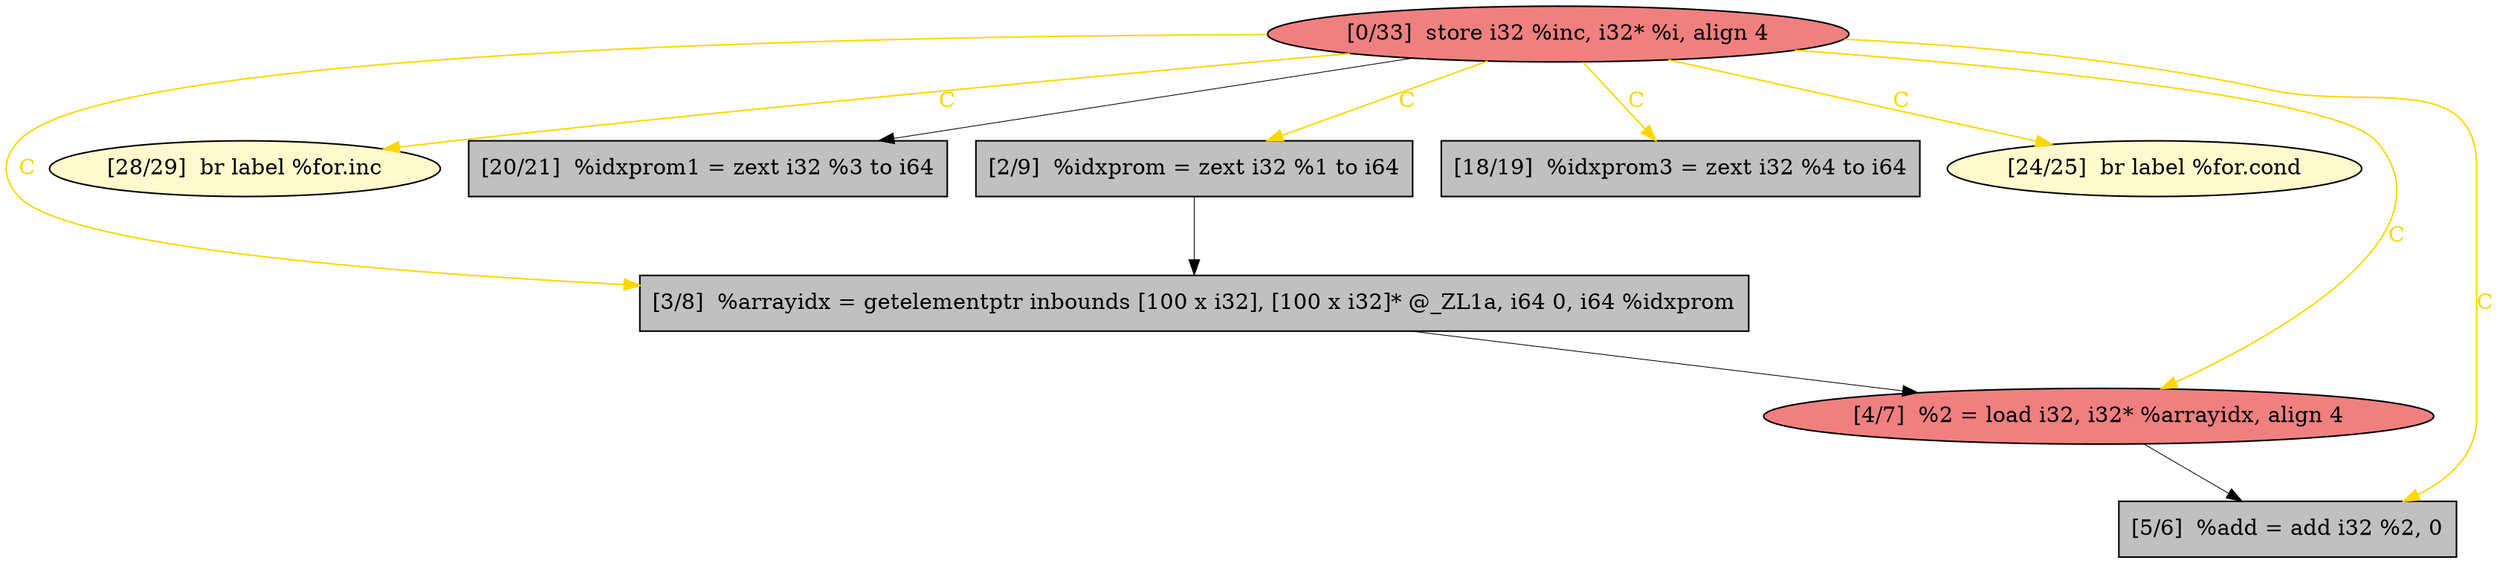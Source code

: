 
digraph G {


node562 [fillcolor=lightcoral,label="[0/33]  store i32 %inc, i32* %i, align 4",shape=ellipse,style=filled ]
node561 [fillcolor=grey,label="[3/8]  %arrayidx = getelementptr inbounds [100 x i32], [100 x i32]* @_ZL1a, i64 0, i64 %idxprom",shape=rectangle,style=filled ]
node563 [fillcolor=lemonchiffon,label="[28/29]  br label %for.inc",shape=ellipse,style=filled ]
node556 [fillcolor=grey,label="[20/21]  %idxprom1 = zext i32 %3 to i64",shape=rectangle,style=filled ]
node555 [fillcolor=grey,label="[2/9]  %idxprom = zext i32 %1 to i64",shape=rectangle,style=filled ]
node557 [fillcolor=grey,label="[18/19]  %idxprom3 = zext i32 %4 to i64",shape=rectangle,style=filled ]
node558 [fillcolor=lemonchiffon,label="[24/25]  br label %for.cond",shape=ellipse,style=filled ]
node559 [fillcolor=lightcoral,label="[4/7]  %2 = load i32, i32* %arrayidx, align 4",shape=ellipse,style=filled ]
node560 [fillcolor=grey,label="[5/6]  %add = add i32 %2, 0",shape=rectangle,style=filled ]

node562->node558 [style=solid,color=gold,label="C",penwidth=1.0,fontcolor=gold ]
node562->node561 [style=solid,color=gold,label="C",penwidth=1.0,fontcolor=gold ]
node562->node559 [style=solid,color=gold,label="C",penwidth=1.0,fontcolor=gold ]
node562->node563 [style=solid,color=gold,label="C",penwidth=1.0,fontcolor=gold ]
node562->node557 [style=solid,color=gold,label="C",penwidth=1.0,fontcolor=gold ]
node562->node556 [style=solid,color=black,label="",penwidth=0.5,fontcolor=black ]
node562->node555 [style=solid,color=gold,label="C",penwidth=1.0,fontcolor=gold ]
node555->node561 [style=solid,color=black,label="",penwidth=0.5,fontcolor=black ]
node561->node559 [style=solid,color=black,label="",penwidth=0.5,fontcolor=black ]
node562->node560 [style=solid,color=gold,label="C",penwidth=1.0,fontcolor=gold ]
node559->node560 [style=solid,color=black,label="",penwidth=0.5,fontcolor=black ]


}
